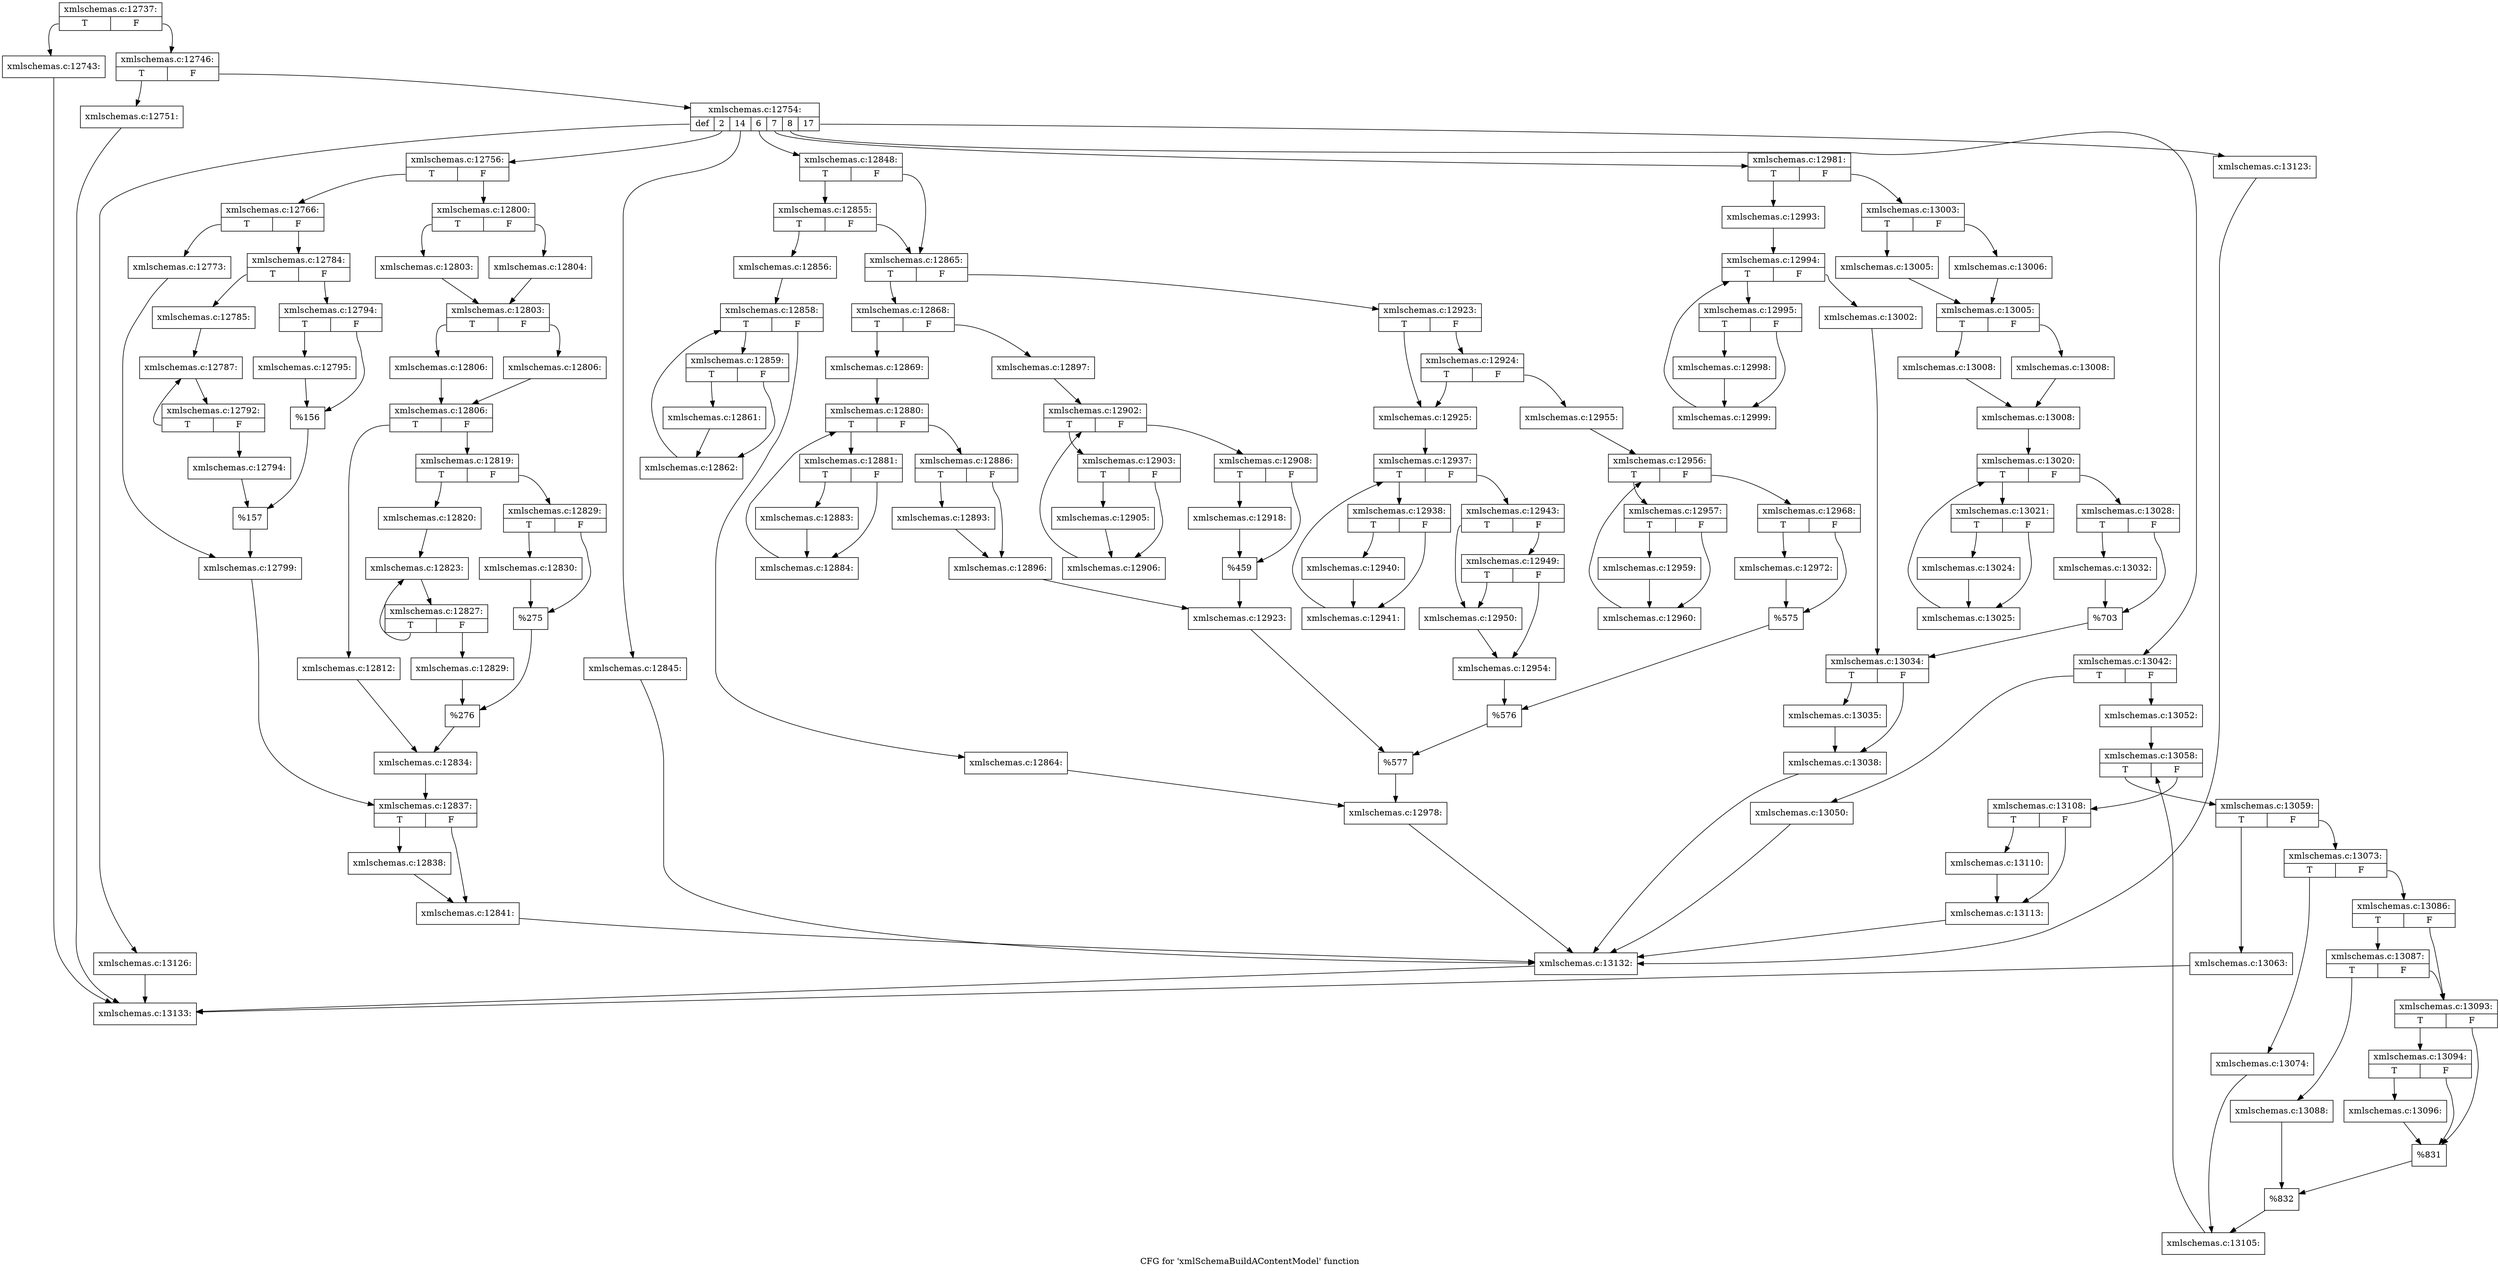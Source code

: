 digraph "CFG for 'xmlSchemaBuildAContentModel' function" {
	label="CFG for 'xmlSchemaBuildAContentModel' function";

	Node0x53412e0 [shape=record,label="{xmlschemas.c:12737:|{<s0>T|<s1>F}}"];
	Node0x53412e0:s0 -> Node0x5348770;
	Node0x53412e0:s1 -> Node0x53487c0;
	Node0x5348770 [shape=record,label="{xmlschemas.c:12743:}"];
	Node0x5348770 -> Node0x53415f0;
	Node0x53487c0 [shape=record,label="{xmlschemas.c:12746:|{<s0>T|<s1>F}}"];
	Node0x53487c0:s0 -> Node0x53491f0;
	Node0x53487c0:s1 -> Node0x5349240;
	Node0x53491f0 [shape=record,label="{xmlschemas.c:12751:}"];
	Node0x53491f0 -> Node0x53415f0;
	Node0x5349240 [shape=record,label="{xmlschemas.c:12754:|{<s0>def|<s1>2|<s2>14|<s3>6|<s4>7|<s5>8|<s6>17}}"];
	Node0x5349240:s0 -> Node0x5349ba0;
	Node0x5349240:s1 -> Node0x5349ee0;
	Node0x5349240:s2 -> Node0x4ec8cc0;
	Node0x5349240:s3 -> Node0x4ec9100;
	Node0x5349240:s4 -> Node0x4edad10;
	Node0x5349240:s5 -> Node0x5392520;
	Node0x5349240:s6 -> Node0x539d0f0;
	Node0x5349ee0 [shape=record,label="{xmlschemas.c:12756:|{<s0>T|<s1>F}}"];
	Node0x5349ee0:s0 -> Node0x534ba20;
	Node0x5349ee0:s1 -> Node0x534bf00;
	Node0x534ba20 [shape=record,label="{xmlschemas.c:12766:|{<s0>T|<s1>F}}"];
	Node0x534ba20:s0 -> Node0x534c220;
	Node0x534ba20:s1 -> Node0x534c2c0;
	Node0x534c220 [shape=record,label="{xmlschemas.c:12773:}"];
	Node0x534c220 -> Node0x534c270;
	Node0x534c2c0 [shape=record,label="{xmlschemas.c:12784:|{<s0>T|<s1>F}}"];
	Node0x534c2c0:s0 -> Node0x534d2c0;
	Node0x534c2c0:s1 -> Node0x534e490;
	Node0x534d2c0 [shape=record,label="{xmlschemas.c:12785:}"];
	Node0x534d2c0 -> Node0x534ebb0;
	Node0x534ebb0 [shape=record,label="{xmlschemas.c:12787:}"];
	Node0x534ebb0 -> Node0x534eb60;
	Node0x534eb60 [shape=record,label="{xmlschemas.c:12792:|{<s0>T|<s1>F}}"];
	Node0x534eb60:s0 -> Node0x534ebb0;
	Node0x534eb60:s1 -> Node0x534eb10;
	Node0x534eb10 [shape=record,label="{xmlschemas.c:12794:}"];
	Node0x534eb10 -> Node0x534e440;
	Node0x534e490 [shape=record,label="{xmlschemas.c:12794:|{<s0>T|<s1>F}}"];
	Node0x534e490:s0 -> Node0x53504e0;
	Node0x534e490:s1 -> Node0x5350530;
	Node0x53504e0 [shape=record,label="{xmlschemas.c:12795:}"];
	Node0x53504e0 -> Node0x5350530;
	Node0x5350530 [shape=record,label="{%156}"];
	Node0x5350530 -> Node0x534e440;
	Node0x534e440 [shape=record,label="{%157}"];
	Node0x534e440 -> Node0x534c270;
	Node0x534c270 [shape=record,label="{xmlschemas.c:12799:}"];
	Node0x534c270 -> Node0x534beb0;
	Node0x534bf00 [shape=record,label="{xmlschemas.c:12800:|{<s0>T|<s1>F}}"];
	Node0x534bf00:s0 -> Node0x4ec0500;
	Node0x534bf00:s1 -> Node0x4ec0550;
	Node0x4ec0500 [shape=record,label="{xmlschemas.c:12803:}"];
	Node0x4ec0500 -> Node0x4ec05a0;
	Node0x4ec0550 [shape=record,label="{xmlschemas.c:12804:}"];
	Node0x4ec0550 -> Node0x4ec05a0;
	Node0x4ec05a0 [shape=record,label="{xmlschemas.c:12803:|{<s0>T|<s1>F}}"];
	Node0x4ec05a0:s0 -> Node0x4ec0fc0;
	Node0x4ec05a0:s1 -> Node0x4ec1010;
	Node0x4ec0fc0 [shape=record,label="{xmlschemas.c:12806:}"];
	Node0x4ec0fc0 -> Node0x4ec1060;
	Node0x4ec1010 [shape=record,label="{xmlschemas.c:12806:}"];
	Node0x4ec1010 -> Node0x4ec1060;
	Node0x4ec1060 [shape=record,label="{xmlschemas.c:12806:|{<s0>T|<s1>F}}"];
	Node0x4ec1060:s0 -> Node0x4ec1ec0;
	Node0x4ec1060:s1 -> Node0x4ec2700;
	Node0x4ec1ec0 [shape=record,label="{xmlschemas.c:12812:}"];
	Node0x4ec1ec0 -> Node0x4ec26b0;
	Node0x4ec2700 [shape=record,label="{xmlschemas.c:12819:|{<s0>T|<s1>F}}"];
	Node0x4ec2700:s0 -> Node0x4ec4330;
	Node0x4ec2700:s1 -> Node0x4ec43d0;
	Node0x4ec4330 [shape=record,label="{xmlschemas.c:12820:}"];
	Node0x4ec4330 -> Node0x4ec4af0;
	Node0x4ec4af0 [shape=record,label="{xmlschemas.c:12823:}"];
	Node0x4ec4af0 -> Node0x4ec4aa0;
	Node0x4ec4aa0 [shape=record,label="{xmlschemas.c:12827:|{<s0>T|<s1>F}}"];
	Node0x4ec4aa0:s0 -> Node0x4ec4af0;
	Node0x4ec4aa0:s1 -> Node0x4ec4a50;
	Node0x4ec4a50 [shape=record,label="{xmlschemas.c:12829:}"];
	Node0x4ec4a50 -> Node0x4ec4380;
	Node0x4ec43d0 [shape=record,label="{xmlschemas.c:12829:|{<s0>T|<s1>F}}"];
	Node0x4ec43d0:s0 -> Node0x4ec6050;
	Node0x4ec43d0:s1 -> Node0x4ec60a0;
	Node0x4ec6050 [shape=record,label="{xmlschemas.c:12830:}"];
	Node0x4ec6050 -> Node0x4ec60a0;
	Node0x4ec60a0 [shape=record,label="{%275}"];
	Node0x4ec60a0 -> Node0x4ec4380;
	Node0x4ec4380 [shape=record,label="{%276}"];
	Node0x4ec4380 -> Node0x4ec26b0;
	Node0x4ec26b0 [shape=record,label="{xmlschemas.c:12834:}"];
	Node0x4ec26b0 -> Node0x534beb0;
	Node0x534beb0 [shape=record,label="{xmlschemas.c:12837:|{<s0>T|<s1>F}}"];
	Node0x534beb0:s0 -> Node0x4ec7620;
	Node0x534beb0:s1 -> Node0x4ec8130;
	Node0x4ec7620 [shape=record,label="{xmlschemas.c:12838:}"];
	Node0x4ec7620 -> Node0x4ec8130;
	Node0x4ec8130 [shape=record,label="{xmlschemas.c:12841:}"];
	Node0x4ec8130 -> Node0x5349860;
	Node0x4ec8cc0 [shape=record,label="{xmlschemas.c:12845:}"];
	Node0x4ec8cc0 -> Node0x5349860;
	Node0x4ec9100 [shape=record,label="{xmlschemas.c:12848:|{<s0>T|<s1>F}}"];
	Node0x4ec9100:s0 -> Node0x4ec9860;
	Node0x4ec9100:s1 -> Node0x4ec9810;
	Node0x4ec9860 [shape=record,label="{xmlschemas.c:12855:|{<s0>T|<s1>F}}"];
	Node0x4ec9860:s0 -> Node0x4ec9770;
	Node0x4ec9860:s1 -> Node0x4ec9810;
	Node0x4ec9770 [shape=record,label="{xmlschemas.c:12856:}"];
	Node0x4ec9770 -> Node0x4eca2b0;
	Node0x4eca2b0 [shape=record,label="{xmlschemas.c:12858:|{<s0>T|<s1>F}}"];
	Node0x4eca2b0:s0 -> Node0x4eca660;
	Node0x4eca2b0:s1 -> Node0x4eca490;
	Node0x4eca660 [shape=record,label="{xmlschemas.c:12859:|{<s0>T|<s1>F}}"];
	Node0x4eca660:s0 -> Node0x4ecaa20;
	Node0x4eca660:s1 -> Node0x4ecaa70;
	Node0x4ecaa20 [shape=record,label="{xmlschemas.c:12861:}"];
	Node0x4ecaa20 -> Node0x4ecaa70;
	Node0x4ecaa70 [shape=record,label="{xmlschemas.c:12862:}"];
	Node0x4ecaa70 -> Node0x4eca2b0;
	Node0x4eca490 [shape=record,label="{xmlschemas.c:12864:}"];
	Node0x4eca490 -> Node0x4ec97c0;
	Node0x4ec9810 [shape=record,label="{xmlschemas.c:12865:|{<s0>T|<s1>F}}"];
	Node0x4ec9810:s0 -> Node0x4ecb870;
	Node0x4ec9810:s1 -> Node0x4ecb910;
	Node0x4ecb870 [shape=record,label="{xmlschemas.c:12868:|{<s0>T|<s1>F}}"];
	Node0x4ecb870:s0 -> Node0x4ecbd80;
	Node0x4ecb870:s1 -> Node0x4ecbe20;
	Node0x4ecbd80 [shape=record,label="{xmlschemas.c:12869:}"];
	Node0x4ecbd80 -> Node0x4ecda10;
	Node0x4ecda10 [shape=record,label="{xmlschemas.c:12880:|{<s0>T|<s1>F}}"];
	Node0x4ecda10:s0 -> Node0x4ecddc0;
	Node0x4ecda10:s1 -> Node0x4ecdbf0;
	Node0x4ecddc0 [shape=record,label="{xmlschemas.c:12881:|{<s0>T|<s1>F}}"];
	Node0x4ecddc0:s0 -> Node0x4ece180;
	Node0x4ecddc0:s1 -> Node0x4ece1d0;
	Node0x4ece180 [shape=record,label="{xmlschemas.c:12883:}"];
	Node0x4ece180 -> Node0x4ece1d0;
	Node0x4ece1d0 [shape=record,label="{xmlschemas.c:12884:}"];
	Node0x4ece1d0 -> Node0x4ecda10;
	Node0x4ecdbf0 [shape=record,label="{xmlschemas.c:12886:|{<s0>T|<s1>F}}"];
	Node0x4ecdbf0:s0 -> Node0x4ecf680;
	Node0x4ecdbf0:s1 -> Node0x4ecf6d0;
	Node0x4ecf680 [shape=record,label="{xmlschemas.c:12893:}"];
	Node0x4ecf680 -> Node0x4ecf6d0;
	Node0x4ecf6d0 [shape=record,label="{xmlschemas.c:12896:}"];
	Node0x4ecf6d0 -> Node0x4ecbdd0;
	Node0x4ecbe20 [shape=record,label="{xmlschemas.c:12897:}"];
	Node0x4ecbe20 -> Node0x4ed0bc0;
	Node0x4ed0bc0 [shape=record,label="{xmlschemas.c:12902:|{<s0>T|<s1>F}}"];
	Node0x4ed0bc0:s0 -> Node0x4ed0f70;
	Node0x4ed0bc0:s1 -> Node0x4ed0da0;
	Node0x4ed0f70 [shape=record,label="{xmlschemas.c:12903:|{<s0>T|<s1>F}}"];
	Node0x4ed0f70:s0 -> Node0x4ed1330;
	Node0x4ed0f70:s1 -> Node0x4ed1380;
	Node0x4ed1330 [shape=record,label="{xmlschemas.c:12905:}"];
	Node0x4ed1330 -> Node0x4ed1380;
	Node0x4ed1380 [shape=record,label="{xmlschemas.c:12906:}"];
	Node0x4ed1380 -> Node0x4ed0bc0;
	Node0x4ed0da0 [shape=record,label="{xmlschemas.c:12908:|{<s0>T|<s1>F}}"];
	Node0x4ed0da0:s0 -> Node0x4ed26b0;
	Node0x4ed0da0:s1 -> Node0x4ed2700;
	Node0x4ed26b0 [shape=record,label="{xmlschemas.c:12918:}"];
	Node0x4ed26b0 -> Node0x4ed2700;
	Node0x4ed2700 [shape=record,label="{%459}"];
	Node0x4ed2700 -> Node0x4ecbdd0;
	Node0x4ecbdd0 [shape=record,label="{xmlschemas.c:12923:}"];
	Node0x4ecbdd0 -> Node0x4ecb8c0;
	Node0x4ecb910 [shape=record,label="{xmlschemas.c:12923:|{<s0>T|<s1>F}}"];
	Node0x4ecb910:s0 -> Node0x4ed33c0;
	Node0x4ecb910:s1 -> Node0x4ed34b0;
	Node0x4ed34b0 [shape=record,label="{xmlschemas.c:12924:|{<s0>T|<s1>F}}"];
	Node0x4ed34b0:s0 -> Node0x4ed33c0;
	Node0x4ed34b0:s1 -> Node0x4ed3460;
	Node0x4ed33c0 [shape=record,label="{xmlschemas.c:12925:}"];
	Node0x4ed33c0 -> Node0x4ed56d0;
	Node0x4ed56d0 [shape=record,label="{xmlschemas.c:12937:|{<s0>T|<s1>F}}"];
	Node0x4ed56d0:s0 -> Node0x4ed5a80;
	Node0x4ed56d0:s1 -> Node0x4ed58b0;
	Node0x4ed5a80 [shape=record,label="{xmlschemas.c:12938:|{<s0>T|<s1>F}}"];
	Node0x4ed5a80:s0 -> Node0x4ed5ec0;
	Node0x4ed5a80:s1 -> Node0x4ed5f10;
	Node0x4ed5ec0 [shape=record,label="{xmlschemas.c:12940:}"];
	Node0x4ed5ec0 -> Node0x4ed5f10;
	Node0x4ed5f10 [shape=record,label="{xmlschemas.c:12941:}"];
	Node0x4ed5f10 -> Node0x4ed56d0;
	Node0x4ed58b0 [shape=record,label="{xmlschemas.c:12943:|{<s0>T|<s1>F}}"];
	Node0x4ed58b0:s0 -> Node0x4ed7400;
	Node0x4ed58b0:s1 -> Node0x4ed74a0;
	Node0x4ed74a0 [shape=record,label="{xmlschemas.c:12949:|{<s0>T|<s1>F}}"];
	Node0x4ed74a0:s0 -> Node0x4ed7400;
	Node0x4ed74a0:s1 -> Node0x4ed7450;
	Node0x4ed7400 [shape=record,label="{xmlschemas.c:12950:}"];
	Node0x4ed7400 -> Node0x4ed7450;
	Node0x4ed7450 [shape=record,label="{xmlschemas.c:12954:}"];
	Node0x4ed7450 -> Node0x4ed3410;
	Node0x4ed3460 [shape=record,label="{xmlschemas.c:12955:}"];
	Node0x4ed3460 -> Node0x4ed8720;
	Node0x4ed8720 [shape=record,label="{xmlschemas.c:12956:|{<s0>T|<s1>F}}"];
	Node0x4ed8720:s0 -> Node0x4ed8b10;
	Node0x4ed8720:s1 -> Node0x4ed8940;
	Node0x4ed8b10 [shape=record,label="{xmlschemas.c:12957:|{<s0>T|<s1>F}}"];
	Node0x4ed8b10:s0 -> Node0x4ed8f50;
	Node0x4ed8b10:s1 -> Node0x4ed8fa0;
	Node0x4ed8f50 [shape=record,label="{xmlschemas.c:12959:}"];
	Node0x4ed8f50 -> Node0x4ed8fa0;
	Node0x4ed8fa0 [shape=record,label="{xmlschemas.c:12960:}"];
	Node0x4ed8fa0 -> Node0x4ed8720;
	Node0x4ed8940 [shape=record,label="{xmlschemas.c:12968:|{<s0>T|<s1>F}}"];
	Node0x4ed8940:s0 -> Node0x4ed9e10;
	Node0x4ed8940:s1 -> Node0x4ed9e60;
	Node0x4ed9e10 [shape=record,label="{xmlschemas.c:12972:}"];
	Node0x4ed9e10 -> Node0x4ed9e60;
	Node0x4ed9e60 [shape=record,label="{%575}"];
	Node0x4ed9e60 -> Node0x4ed3410;
	Node0x4ed3410 [shape=record,label="{%576}"];
	Node0x4ed3410 -> Node0x4ecb8c0;
	Node0x4ecb8c0 [shape=record,label="{%577}"];
	Node0x4ecb8c0 -> Node0x4ec97c0;
	Node0x4ec97c0 [shape=record,label="{xmlschemas.c:12978:}"];
	Node0x4ec97c0 -> Node0x5349860;
	Node0x4edad10 [shape=record,label="{xmlschemas.c:12981:|{<s0>T|<s1>F}}"];
	Node0x4edad10:s0 -> Node0x4edbec0;
	Node0x4edad10:s1 -> Node0x4edbf60;
	Node0x4edbec0 [shape=record,label="{xmlschemas.c:12993:}"];
	Node0x4edbec0 -> Node0x538a1e0;
	Node0x538a1e0 [shape=record,label="{xmlschemas.c:12994:|{<s0>T|<s1>F}}"];
	Node0x538a1e0:s0 -> Node0x538a5d0;
	Node0x538a1e0:s1 -> Node0x538a400;
	Node0x538a5d0 [shape=record,label="{xmlschemas.c:12995:|{<s0>T|<s1>F}}"];
	Node0x538a5d0:s0 -> Node0x538acb0;
	Node0x538a5d0:s1 -> Node0x538ad00;
	Node0x538acb0 [shape=record,label="{xmlschemas.c:12998:}"];
	Node0x538acb0 -> Node0x538ad00;
	Node0x538ad00 [shape=record,label="{xmlschemas.c:12999:}"];
	Node0x538ad00 -> Node0x538a1e0;
	Node0x538a400 [shape=record,label="{xmlschemas.c:13002:}"];
	Node0x538a400 -> Node0x4edbf10;
	Node0x4edbf60 [shape=record,label="{xmlschemas.c:13003:|{<s0>T|<s1>F}}"];
	Node0x4edbf60:s0 -> Node0x538c690;
	Node0x4edbf60:s1 -> Node0x538c6e0;
	Node0x538c690 [shape=record,label="{xmlschemas.c:13005:}"];
	Node0x538c690 -> Node0x538c730;
	Node0x538c6e0 [shape=record,label="{xmlschemas.c:13006:}"];
	Node0x538c6e0 -> Node0x538c730;
	Node0x538c730 [shape=record,label="{xmlschemas.c:13005:|{<s0>T|<s1>F}}"];
	Node0x538c730:s0 -> Node0x538d240;
	Node0x538c730:s1 -> Node0x538d290;
	Node0x538d240 [shape=record,label="{xmlschemas.c:13008:}"];
	Node0x538d240 -> Node0x538d2e0;
	Node0x538d290 [shape=record,label="{xmlschemas.c:13008:}"];
	Node0x538d290 -> Node0x538d2e0;
	Node0x538d2e0 [shape=record,label="{xmlschemas.c:13008:}"];
	Node0x538d2e0 -> Node0x538ea60;
	Node0x538ea60 [shape=record,label="{xmlschemas.c:13020:|{<s0>T|<s1>F}}"];
	Node0x538ea60:s0 -> Node0x538ee50;
	Node0x538ea60:s1 -> Node0x538ec80;
	Node0x538ee50 [shape=record,label="{xmlschemas.c:13021:|{<s0>T|<s1>F}}"];
	Node0x538ee50:s0 -> Node0x538f530;
	Node0x538ee50:s1 -> Node0x538f580;
	Node0x538f530 [shape=record,label="{xmlschemas.c:13024:}"];
	Node0x538f530 -> Node0x538f580;
	Node0x538f580 [shape=record,label="{xmlschemas.c:13025:}"];
	Node0x538f580 -> Node0x538ea60;
	Node0x538ec80 [shape=record,label="{xmlschemas.c:13028:|{<s0>T|<s1>F}}"];
	Node0x538ec80:s0 -> Node0x5390ef0;
	Node0x538ec80:s1 -> Node0x5390f40;
	Node0x5390ef0 [shape=record,label="{xmlschemas.c:13032:}"];
	Node0x5390ef0 -> Node0x5390f40;
	Node0x5390f40 [shape=record,label="{%703}"];
	Node0x5390f40 -> Node0x4edbf10;
	Node0x4edbf10 [shape=record,label="{xmlschemas.c:13034:|{<s0>T|<s1>F}}"];
	Node0x4edbf10:s0 -> Node0x5391780;
	Node0x4edbf10:s1 -> Node0x53917d0;
	Node0x5391780 [shape=record,label="{xmlschemas.c:13035:}"];
	Node0x5391780 -> Node0x53917d0;
	Node0x53917d0 [shape=record,label="{xmlschemas.c:13038:}"];
	Node0x53917d0 -> Node0x5349860;
	Node0x5392520 [shape=record,label="{xmlschemas.c:13042:|{<s0>T|<s1>F}}"];
	Node0x5392520:s0 -> Node0x5393800;
	Node0x5392520:s1 -> Node0x5393850;
	Node0x5393800 [shape=record,label="{xmlschemas.c:13050:}"];
	Node0x5393800 -> Node0x5349860;
	Node0x5393850 [shape=record,label="{xmlschemas.c:13052:}"];
	Node0x5393850 -> Node0x5394a40;
	Node0x5394a40 [shape=record,label="{xmlschemas.c:13058:|{<s0>T|<s1>F}}"];
	Node0x5394a40:s0 -> Node0x5394e30;
	Node0x5394a40:s1 -> Node0x5394c60;
	Node0x5394e30 [shape=record,label="{xmlschemas.c:13059:|{<s0>T|<s1>F}}"];
	Node0x5394e30:s0 -> Node0x53954e0;
	Node0x5394e30:s1 -> Node0x5395530;
	Node0x53954e0 [shape=record,label="{xmlschemas.c:13063:}"];
	Node0x53954e0 -> Node0x53415f0;
	Node0x5395530 [shape=record,label="{xmlschemas.c:13073:|{<s0>T|<s1>F}}"];
	Node0x5395530:s0 -> Node0x5395e50;
	Node0x5395530:s1 -> Node0x5395ef0;
	Node0x5395e50 [shape=record,label="{xmlschemas.c:13074:}"];
	Node0x5395e50 -> Node0x5395ea0;
	Node0x5395ef0 [shape=record,label="{xmlschemas.c:13086:|{<s0>T|<s1>F}}"];
	Node0x5395ef0:s0 -> Node0x5398d30;
	Node0x5395ef0:s1 -> Node0x5398ce0;
	Node0x5398d30 [shape=record,label="{xmlschemas.c:13087:|{<s0>T|<s1>F}}"];
	Node0x5398d30:s0 -> Node0x5398c40;
	Node0x5398d30:s1 -> Node0x5398ce0;
	Node0x5398c40 [shape=record,label="{xmlschemas.c:13088:}"];
	Node0x5398c40 -> Node0x5398c90;
	Node0x5398ce0 [shape=record,label="{xmlschemas.c:13093:|{<s0>T|<s1>F}}"];
	Node0x5398ce0:s0 -> Node0x539a2a0;
	Node0x5398ce0:s1 -> Node0x539a250;
	Node0x539a2a0 [shape=record,label="{xmlschemas.c:13094:|{<s0>T|<s1>F}}"];
	Node0x539a2a0:s0 -> Node0x53997a0;
	Node0x539a2a0:s1 -> Node0x539a250;
	Node0x53997a0 [shape=record,label="{xmlschemas.c:13096:}"];
	Node0x53997a0 -> Node0x539a250;
	Node0x539a250 [shape=record,label="{%831}"];
	Node0x539a250 -> Node0x5398c90;
	Node0x5398c90 [shape=record,label="{%832}"];
	Node0x5398c90 -> Node0x5395ea0;
	Node0x5395ea0 [shape=record,label="{xmlschemas.c:13105:}"];
	Node0x5395ea0 -> Node0x5394a40;
	Node0x5394c60 [shape=record,label="{xmlschemas.c:13108:|{<s0>T|<s1>F}}"];
	Node0x5394c60:s0 -> Node0x539ad40;
	Node0x5394c60:s1 -> Node0x539b030;
	Node0x539ad40 [shape=record,label="{xmlschemas.c:13110:}"];
	Node0x539ad40 -> Node0x539b030;
	Node0x539b030 [shape=record,label="{xmlschemas.c:13113:}"];
	Node0x539b030 -> Node0x5349860;
	Node0x539d0f0 [shape=record,label="{xmlschemas.c:13123:}"];
	Node0x539d0f0 -> Node0x5349860;
	Node0x5349ba0 [shape=record,label="{xmlschemas.c:13126:}"];
	Node0x5349ba0 -> Node0x53415f0;
	Node0x5349860 [shape=record,label="{xmlschemas.c:13132:}"];
	Node0x5349860 -> Node0x53415f0;
	Node0x53415f0 [shape=record,label="{xmlschemas.c:13133:}"];
}
